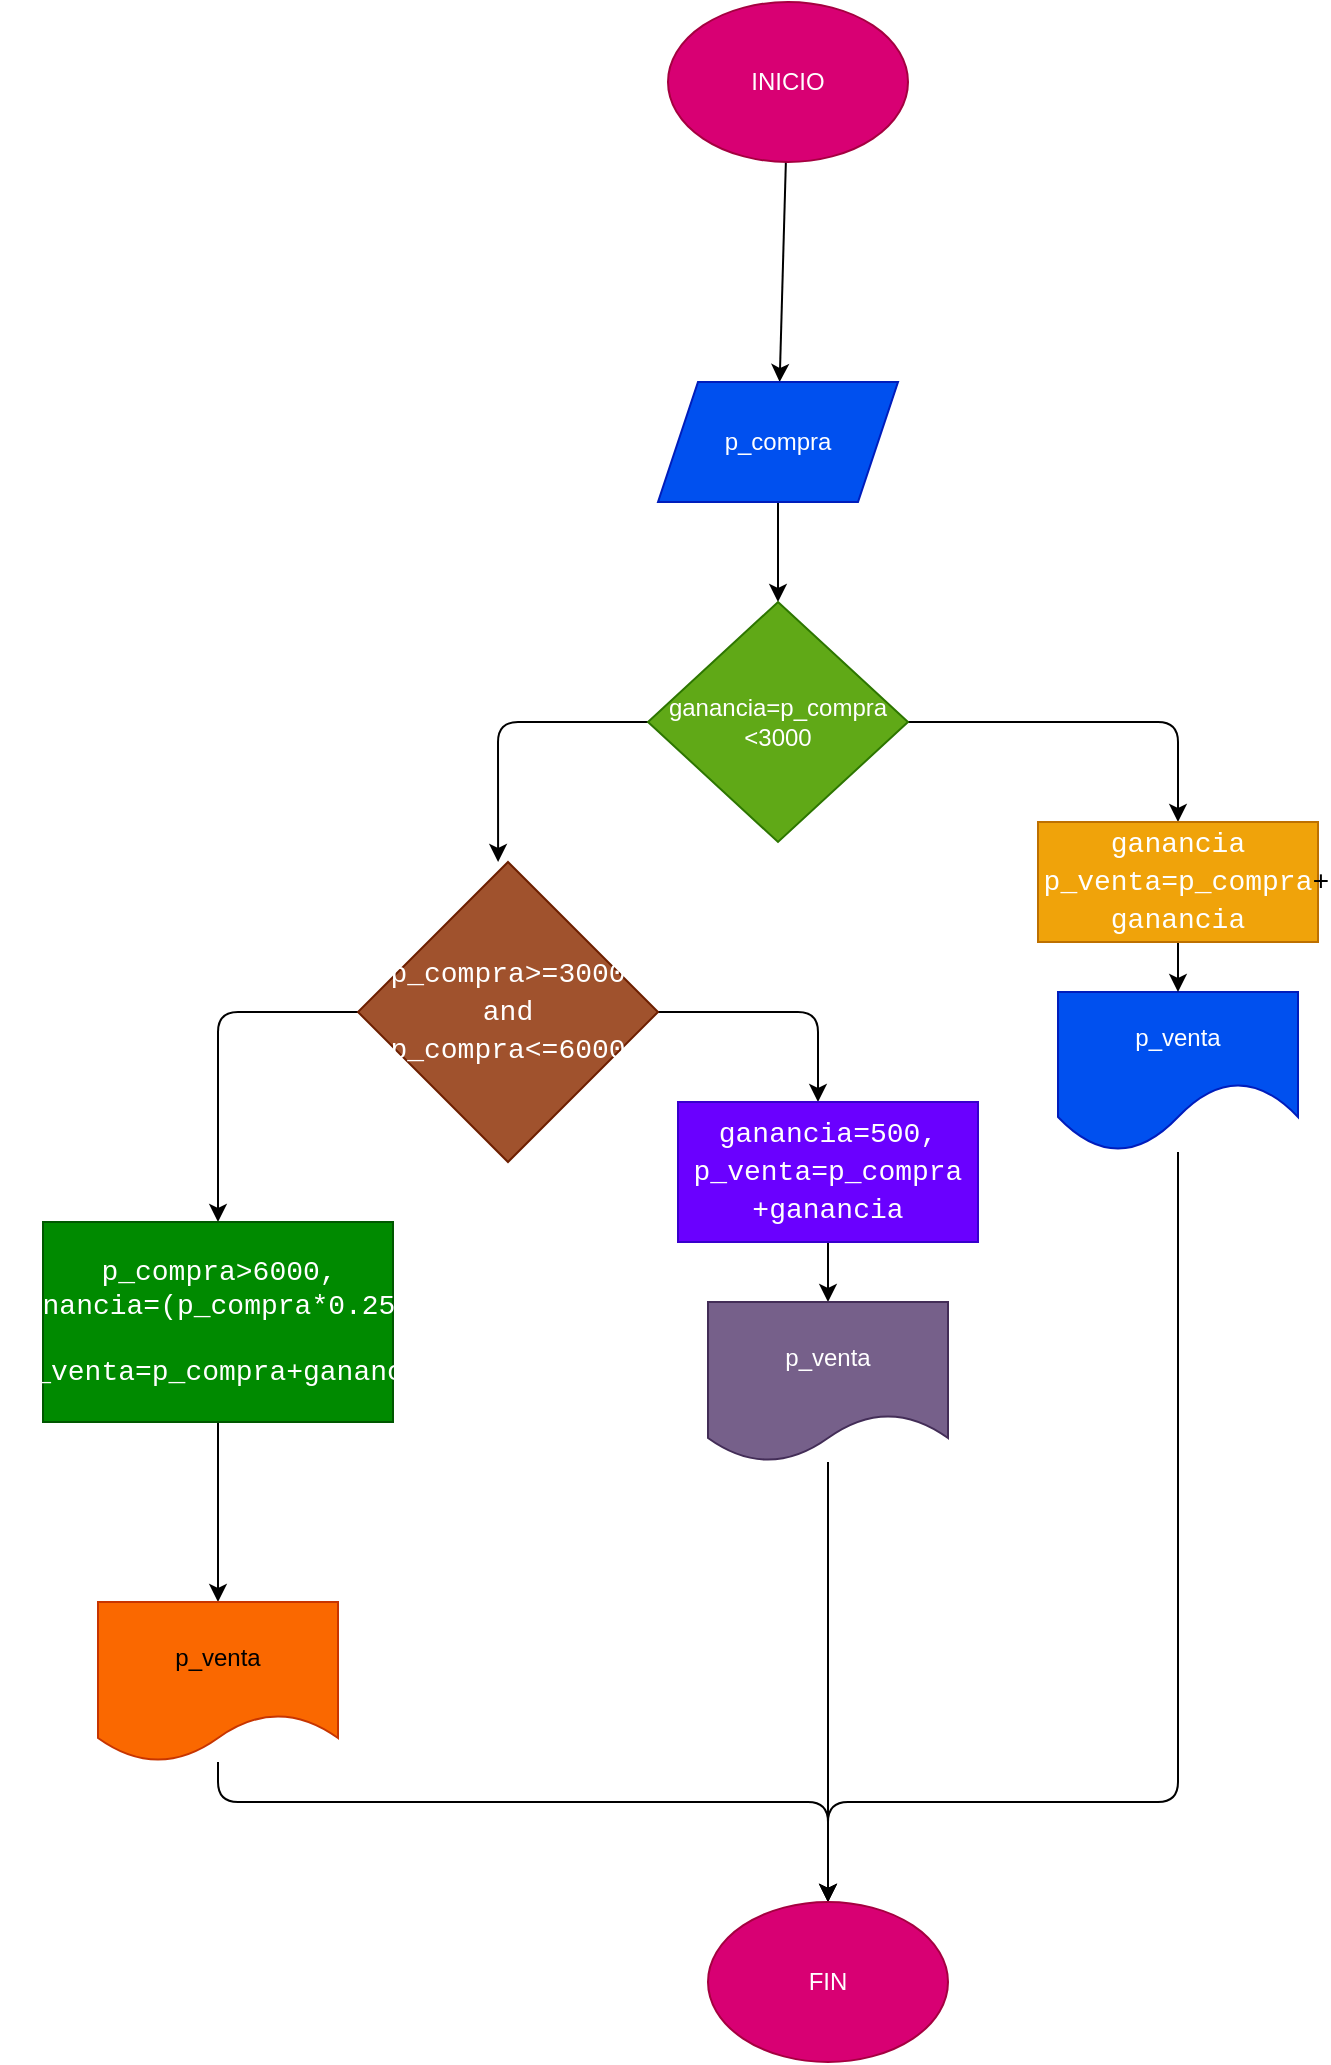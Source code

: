 <mxfile>
    <diagram id="HUgoJEYIysB0Nd73ohhI" name="Página-1">
        <mxGraphModel dx="1489" dy="411" grid="1" gridSize="10" guides="1" tooltips="1" connect="1" arrows="1" fold="1" page="1" pageScale="1" pageWidth="827" pageHeight="1169" math="0" shadow="0">
            <root>
                <mxCell id="0"/>
                <mxCell id="1" parent="0"/>
                <mxCell id="4" value="" style="edgeStyle=none;html=1;" parent="1" source="2" target="3" edge="1">
                    <mxGeometry relative="1" as="geometry"/>
                </mxCell>
                <mxCell id="2" value="INICIO" style="ellipse;whiteSpace=wrap;html=1;fillColor=#d80073;fontColor=#ffffff;strokeColor=#A50040;" parent="1" vertex="1">
                    <mxGeometry x="305" y="10" width="120" height="80" as="geometry"/>
                </mxCell>
                <mxCell id="23" style="edgeStyle=none;html=1;" parent="1" source="3" target="5" edge="1">
                    <mxGeometry relative="1" as="geometry"/>
                </mxCell>
                <mxCell id="3" value="p_compra" style="shape=parallelogram;perimeter=parallelogramPerimeter;whiteSpace=wrap;html=1;fixedSize=1;fillColor=#0050ef;fontColor=#ffffff;strokeColor=#001DBC;" parent="1" vertex="1">
                    <mxGeometry x="300" y="200" width="120" height="60" as="geometry"/>
                </mxCell>
                <mxCell id="32" value="" style="edgeStyle=none;html=1;" parent="1" source="5" edge="1">
                    <mxGeometry relative="1" as="geometry">
                        <mxPoint x="560" y="420" as="targetPoint"/>
                        <Array as="points">
                            <mxPoint x="560" y="370"/>
                        </Array>
                    </mxGeometry>
                </mxCell>
                <mxCell id="37" style="edgeStyle=none;html=1;entryX=0.467;entryY=0;entryDx=0;entryDy=0;entryPerimeter=0;fontColor=#FFFFFF;" parent="1" source="5" target="36" edge="1">
                    <mxGeometry relative="1" as="geometry">
                        <Array as="points">
                            <mxPoint x="220" y="370"/>
                        </Array>
                    </mxGeometry>
                </mxCell>
                <mxCell id="5" value="ganancia=p_compra&lt;br&gt;&amp;lt;3000" style="rhombus;whiteSpace=wrap;html=1;fillColor=#60a917;fontColor=#ffffff;strokeColor=#2D7600;" parent="1" vertex="1">
                    <mxGeometry x="295" y="310" width="130" height="120" as="geometry"/>
                </mxCell>
                <mxCell id="50" style="edgeStyle=none;html=1;fontColor=#FFFFFF;entryX=0.5;entryY=0;entryDx=0;entryDy=0;" parent="1" source="31" target="47" edge="1">
                    <mxGeometry relative="1" as="geometry">
                        <mxPoint x="380" y="910" as="targetPoint"/>
                        <Array as="points">
                            <mxPoint x="560" y="910"/>
                            <mxPoint x="385" y="910"/>
                        </Array>
                    </mxGeometry>
                </mxCell>
                <mxCell id="31" value="p_venta" style="shape=document;whiteSpace=wrap;html=1;boundedLbl=1;fillColor=#0050ef;strokeColor=#001DBC;fontColor=#ffffff;size=0.438;" parent="1" vertex="1">
                    <mxGeometry x="500" y="505" width="120" height="80" as="geometry"/>
                </mxCell>
                <mxCell id="35" value="" style="edgeStyle=none;html=1;" parent="1" source="33" target="31" edge="1">
                    <mxGeometry relative="1" as="geometry"/>
                </mxCell>
                <mxCell id="33" value="&lt;div style=&quot;font-family: Consolas, &amp;quot;Courier New&amp;quot;, monospace; font-size: 14px; line-height: 19px;&quot;&gt;&lt;div style=&quot;&quot;&gt;&lt;font color=&quot;#ffffff&quot;&gt;ganancia&lt;/font&gt;&lt;/div&gt;&lt;div style=&quot;&quot;&gt;&lt;font color=&quot;#ffffff&quot;&gt;&amp;nbsp;p_venta=p_compra&lt;/font&gt;&lt;span style=&quot;background-color: initial;&quot;&gt;+&lt;/span&gt;&lt;/div&gt;&lt;div style=&quot;&quot;&gt;&lt;font color=&quot;#ffffff&quot;&gt;ganancia&lt;/font&gt;&lt;/div&gt;&lt;/div&gt;" style="rounded=0;whiteSpace=wrap;html=1;fillColor=#f0a30a;fontColor=#000000;strokeColor=#BD7000;" parent="1" vertex="1">
                    <mxGeometry x="490" y="420" width="140" height="60" as="geometry"/>
                </mxCell>
                <mxCell id="39" value="" style="edgeStyle=none;html=1;fontColor=#FFFFFF;" parent="1" source="36" edge="1">
                    <mxGeometry relative="1" as="geometry">
                        <mxPoint x="380" y="560" as="targetPoint"/>
                        <Array as="points">
                            <mxPoint x="380" y="515"/>
                        </Array>
                    </mxGeometry>
                </mxCell>
                <mxCell id="44" style="edgeStyle=none;html=1;entryX=0.5;entryY=0;entryDx=0;entryDy=0;fontColor=#FFFFFF;" parent="1" source="36" target="52" edge="1">
                    <mxGeometry relative="1" as="geometry">
                        <mxPoint x="80.0" y="580" as="targetPoint"/>
                        <Array as="points">
                            <mxPoint x="80" y="515"/>
                        </Array>
                    </mxGeometry>
                </mxCell>
                <mxCell id="36" value="&lt;div style=&quot;font-family: Consolas, &amp;quot;Courier New&amp;quot;, monospace; font-size: 14px; line-height: 19px;&quot;&gt;p_compra&amp;gt;=3000 and p_compra&amp;lt;=6000&lt;/div&gt;" style="rhombus;whiteSpace=wrap;html=1;labelBackgroundColor=none;fontColor=#ffffff;fillColor=#a0522d;strokeColor=#6D1F00;" parent="1" vertex="1">
                    <mxGeometry x="150" y="440" width="150" height="150" as="geometry"/>
                </mxCell>
                <mxCell id="42" value="" style="edgeStyle=none;html=1;fontColor=#FFFFFF;" parent="1" source="38" target="40" edge="1">
                    <mxGeometry relative="1" as="geometry"/>
                </mxCell>
                <mxCell id="38" value="&lt;div style=&quot;font-family: Consolas, &amp;quot;Courier New&amp;quot;, monospace; font-size: 14px; line-height: 19px;&quot;&gt;&lt;div style=&quot;&quot;&gt;&lt;div style=&quot;line-height: 19px;&quot;&gt;&lt;div style=&quot;&quot;&gt;ganancia=500,&lt;/div&gt;&lt;div style=&quot;&quot;&gt;&lt;span style=&quot;background-color: initial;&quot;&gt;p_venta=p_compra&lt;/span&gt;&lt;/div&gt;&lt;div style=&quot;&quot;&gt;&lt;span style=&quot;background-color: initial;&quot;&gt;+ganancia&lt;/span&gt;&lt;/div&gt;&lt;/div&gt;&lt;/div&gt;&lt;/div&gt;" style="rounded=0;whiteSpace=wrap;html=1;fillColor=#6a00ff;fontColor=#ffffff;strokeColor=#3700CC;" parent="1" vertex="1">
                    <mxGeometry x="310" y="560" width="150" height="70" as="geometry"/>
                </mxCell>
                <mxCell id="49" style="edgeStyle=none;html=1;fontColor=#FFFFFF;entryX=0.5;entryY=0;entryDx=0;entryDy=0;" parent="1" source="40" target="47" edge="1">
                    <mxGeometry relative="1" as="geometry">
                        <mxPoint x="385" y="900" as="targetPoint"/>
                    </mxGeometry>
                </mxCell>
                <mxCell id="40" value="p_venta" style="shape=document;whiteSpace=wrap;html=1;boundedLbl=1;fillColor=#76608a;strokeColor=#432D57;fontColor=#ffffff;" parent="1" vertex="1">
                    <mxGeometry x="325" y="660" width="120" height="80" as="geometry"/>
                </mxCell>
                <mxCell id="46" value="" style="edgeStyle=none;html=1;fontColor=#FFFFFF;" parent="1" source="52" target="45" edge="1">
                    <mxGeometry relative="1" as="geometry">
                        <mxPoint x="80.0" y="760" as="sourcePoint"/>
                    </mxGeometry>
                </mxCell>
                <mxCell id="48" style="edgeStyle=none;html=1;fontColor=#FFFFFF;entryX=0.5;entryY=0;entryDx=0;entryDy=0;" parent="1" source="45" target="47" edge="1">
                    <mxGeometry relative="1" as="geometry">
                        <mxPoint x="380" y="960" as="targetPoint"/>
                        <Array as="points">
                            <mxPoint x="80" y="910"/>
                            <mxPoint x="385" y="910"/>
                        </Array>
                    </mxGeometry>
                </mxCell>
                <mxCell id="45" value="p_venta" style="shape=document;whiteSpace=wrap;html=1;boundedLbl=1;fillColor=#fa6800;strokeColor=#C73500;fontColor=#000000;labelBackgroundColor=none;" parent="1" vertex="1">
                    <mxGeometry x="20" y="810" width="120" height="80" as="geometry"/>
                </mxCell>
                <mxCell id="47" value="FIN" style="ellipse;whiteSpace=wrap;html=1;labelBackgroundColor=none;fontColor=#ffffff;fillColor=#d80073;strokeColor=#A50040;" parent="1" vertex="1">
                    <mxGeometry x="325" y="960" width="120" height="80" as="geometry"/>
                </mxCell>
                <mxCell id="52" value="&lt;div style=&quot;font-family: Consolas, &amp;quot;Courier New&amp;quot;, monospace; font-size: 14px;&quot;&gt;p_compra&amp;gt;6000,&lt;/div&gt;&lt;div style=&quot;font-family: Consolas, &amp;quot;Courier New&amp;quot;, monospace; font-size: 14px;&quot;&gt;ganancia=(p_compra*0.25)&lt;span style=&quot;background-color: initial;&quot;&gt;&amp;nbsp; &amp;nbsp; &amp;nbsp;p_venta=p_compra+ganancia&lt;/span&gt;&lt;/div&gt;" style="rounded=0;whiteSpace=wrap;html=1;labelBackgroundColor=none;fontColor=#ffffff;fillColor=#008a00;strokeColor=#005700;" parent="1" vertex="1">
                    <mxGeometry x="-7.5" y="620" width="175" height="100" as="geometry"/>
                </mxCell>
            </root>
        </mxGraphModel>
    </diagram>
</mxfile>